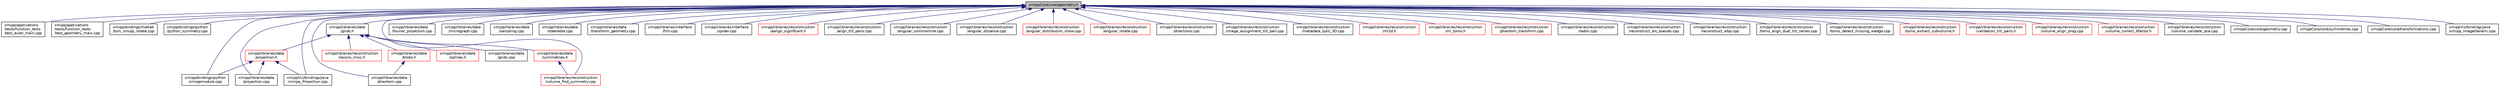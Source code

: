 digraph "xmippCore/core/geometry.h"
{
  edge [fontname="Helvetica",fontsize="10",labelfontname="Helvetica",labelfontsize="10"];
  node [fontname="Helvetica",fontsize="10",shape=record];
  Node24 [label="xmippCore/core/geometry.h",height=0.2,width=0.4,color="black", fillcolor="grey75", style="filled", fontcolor="black"];
  Node24 -> Node25 [dir="back",color="midnightblue",fontsize="10",style="solid",fontname="Helvetica"];
  Node25 [label="xmipp/applications\l/tests/function_tests\l/test_euler_main.cpp",height=0.2,width=0.4,color="black", fillcolor="white", style="filled",URL="$test__euler__main_8cpp.html"];
  Node24 -> Node26 [dir="back",color="midnightblue",fontsize="10",style="solid",fontname="Helvetica"];
  Node26 [label="xmipp/applications\l/tests/function_tests\l/test_geometry_main.cpp",height=0.2,width=0.4,color="black", fillcolor="white", style="filled",URL="$test__geometry__main_8cpp.html"];
  Node24 -> Node27 [dir="back",color="midnightblue",fontsize="10",style="solid",fontname="Helvetica"];
  Node27 [label="xmipp/bindings/matlab\l/tom_xmipp_rotate.cpp",height=0.2,width=0.4,color="black", fillcolor="white", style="filled",URL="$tom__xmipp__rotate_8cpp.html"];
  Node24 -> Node28 [dir="back",color="midnightblue",fontsize="10",style="solid",fontname="Helvetica"];
  Node28 [label="xmipp/bindings/python\l/python_symmetry.cpp",height=0.2,width=0.4,color="black", fillcolor="white", style="filled",URL="$python__symmetry_8cpp.html"];
  Node24 -> Node29 [dir="back",color="midnightblue",fontsize="10",style="solid",fontname="Helvetica"];
  Node29 [label="xmipp/bindings/python\l/xmippmodule.cpp",height=0.2,width=0.4,color="black", fillcolor="white", style="filled",URL="$xmippmodule_8cpp.html"];
  Node24 -> Node30 [dir="back",color="midnightblue",fontsize="10",style="solid",fontname="Helvetica"];
  Node30 [label="xmipp/libraries/data\l/grids.h",height=0.2,width=0.4,color="black", fillcolor="white", style="filled",URL="$grids_8h.html"];
  Node30 -> Node31 [dir="back",color="midnightblue",fontsize="10",style="solid",fontname="Helvetica"];
  Node31 [label="xmipp/libraries/data\l/blobs.h",height=0.2,width=0.4,color="red", fillcolor="white", style="filled",URL="$blobs_8h.html"];
  Node31 -> Node191 [dir="back",color="midnightblue",fontsize="10",style="solid",fontname="Helvetica"];
  Node191 [label="xmipp/libraries/data\l/phantom.cpp",height=0.2,width=0.4,color="black", fillcolor="white", style="filled",URL="$phantom_8cpp.html"];
  Node30 -> Node235 [dir="back",color="midnightblue",fontsize="10",style="solid",fontname="Helvetica"];
  Node235 [label="xmipp/libraries/data\l/splines.h",height=0.2,width=0.4,color="red", fillcolor="white", style="filled",URL="$splines_8h.html"];
  Node30 -> Node237 [dir="back",color="midnightblue",fontsize="10",style="solid",fontname="Helvetica"];
  Node237 [label="xmipp/libraries/data\l/grids.cpp",height=0.2,width=0.4,color="black", fillcolor="white", style="filled",URL="$grids_8cpp.html"];
  Node30 -> Node238 [dir="back",color="midnightblue",fontsize="10",style="solid",fontname="Helvetica"];
  Node238 [label="xmipp/libraries/data\l/projection.h",height=0.2,width=0.4,color="red", fillcolor="white", style="filled",URL="$projection_8h.html"];
  Node238 -> Node29 [dir="back",color="midnightblue",fontsize="10",style="solid",fontname="Helvetica"];
  Node238 -> Node34 [dir="back",color="midnightblue",fontsize="10",style="solid",fontname="Helvetica"];
  Node34 [label="xmipp/libraries/data\l/projection.cpp",height=0.2,width=0.4,color="black", fillcolor="white", style="filled",URL="$projection_8cpp.html"];
  Node238 -> Node271 [dir="back",color="midnightblue",fontsize="10",style="solid",fontname="Helvetica"];
  Node271 [label="xmippViz/bindings/java\l/xmipp_Projection.cpp",height=0.2,width=0.4,color="black", fillcolor="white", style="filled",URL="$xmipp__Projection_8cpp.html"];
  Node30 -> Node272 [dir="back",color="midnightblue",fontsize="10",style="solid",fontname="Helvetica"];
  Node272 [label="xmipp/libraries/data\l/symmetries.h",height=0.2,width=0.4,color="red", fillcolor="white", style="filled",URL="$libraries_2data_2symmetries_8h.html"];
  Node272 -> Node175 [dir="back",color="midnightblue",fontsize="10",style="solid",fontname="Helvetica"];
  Node175 [label="xmipp/libraries/reconstruction\l/volume_find_symmetry.cpp",height=0.2,width=0.4,color="red", fillcolor="white", style="filled",URL="$volume__find__symmetry_8cpp.html"];
  Node30 -> Node274 [dir="back",color="midnightblue",fontsize="10",style="solid",fontname="Helvetica"];
  Node274 [label="xmipp/libraries/reconstruction\l/recons_misc.h",height=0.2,width=0.4,color="red", fillcolor="white", style="filled",URL="$recons__misc_8h.html"];
  Node24 -> Node275 [dir="back",color="midnightblue",fontsize="10",style="solid",fontname="Helvetica"];
  Node275 [label="xmipp/libraries/data\l/fourier_projection.cpp",height=0.2,width=0.4,color="black", fillcolor="white", style="filled",URL="$fourier__projection_8cpp.html"];
  Node24 -> Node61 [dir="back",color="midnightblue",fontsize="10",style="solid",fontname="Helvetica"];
  Node61 [label="xmipp/libraries/data\l/micrograph.cpp",height=0.2,width=0.4,color="black", fillcolor="white", style="filled",URL="$micrograph_8cpp.html"];
  Node24 -> Node191 [dir="back",color="midnightblue",fontsize="10",style="solid",fontname="Helvetica"];
  Node24 -> Node34 [dir="back",color="midnightblue",fontsize="10",style="solid",fontname="Helvetica"];
  Node24 -> Node276 [dir="back",color="midnightblue",fontsize="10",style="solid",fontname="Helvetica"];
  Node276 [label="xmipp/libraries/data\l/sampling.cpp",height=0.2,width=0.4,color="black", fillcolor="white", style="filled",URL="$sampling_8cpp.html"];
  Node24 -> Node277 [dir="back",color="midnightblue",fontsize="10",style="solid",fontname="Helvetica"];
  Node277 [label="xmipp/libraries/data\l/steerable.cpp",height=0.2,width=0.4,color="black", fillcolor="white", style="filled",URL="$steerable_8cpp.html"];
  Node24 -> Node278 [dir="back",color="midnightblue",fontsize="10",style="solid",fontname="Helvetica"];
  Node278 [label="xmipp/libraries/data\l/transform_geometry.cpp",height=0.2,width=0.4,color="black", fillcolor="white", style="filled",URL="$transform__geometry_8cpp.html"];
  Node24 -> Node279 [dir="back",color="midnightblue",fontsize="10",style="solid",fontname="Helvetica"];
  Node279 [label="xmipp/libraries/interface\l/frm.cpp",height=0.2,width=0.4,color="black", fillcolor="white", style="filled",URL="$libraries_2interface_2frm_8cpp.html"];
  Node24 -> Node280 [dir="back",color="midnightblue",fontsize="10",style="solid",fontname="Helvetica"];
  Node280 [label="xmipp/libraries/interface\l/spider.cpp",height=0.2,width=0.4,color="black", fillcolor="white", style="filled",URL="$spider_8cpp.html"];
  Node24 -> Node281 [dir="back",color="midnightblue",fontsize="10",style="solid",fontname="Helvetica"];
  Node281 [label="xmipp/libraries/reconstruction\l/aalign_significant.h",height=0.2,width=0.4,color="red", fillcolor="white", style="filled",URL="$aalign__significant_8h.html"];
  Node24 -> Node286 [dir="back",color="midnightblue",fontsize="10",style="solid",fontname="Helvetica"];
  Node286 [label="xmipp/libraries/reconstruction\l/align_tilt_pairs.cpp",height=0.2,width=0.4,color="black", fillcolor="white", style="filled",URL="$align__tilt__pairs_8cpp.html"];
  Node24 -> Node287 [dir="back",color="midnightblue",fontsize="10",style="solid",fontname="Helvetica"];
  Node287 [label="xmipp/libraries/reconstruction\l/angular_commonline.cpp",height=0.2,width=0.4,color="black", fillcolor="white", style="filled",URL="$angular__commonline_8cpp.html"];
  Node24 -> Node288 [dir="back",color="midnightblue",fontsize="10",style="solid",fontname="Helvetica"];
  Node288 [label="xmipp/libraries/reconstruction\l/angular_distance.cpp",height=0.2,width=0.4,color="black", fillcolor="white", style="filled",URL="$angular__distance_8cpp.html"];
  Node24 -> Node289 [dir="back",color="midnightblue",fontsize="10",style="solid",fontname="Helvetica"];
  Node289 [label="xmipp/libraries/reconstruction\l/angular_distribution_show.cpp",height=0.2,width=0.4,color="red", fillcolor="white", style="filled",URL="$angular__distribution__show_8cpp.html"];
  Node24 -> Node291 [dir="back",color="midnightblue",fontsize="10",style="solid",fontname="Helvetica"];
  Node291 [label="xmipp/libraries/reconstruction\l/angular_rotate.cpp",height=0.2,width=0.4,color="red", fillcolor="white", style="filled",URL="$angular__rotate_8cpp.html"];
  Node24 -> Node293 [dir="back",color="midnightblue",fontsize="10",style="solid",fontname="Helvetica"];
  Node293 [label="xmipp/libraries/reconstruction\l/directions.cpp",height=0.2,width=0.4,color="black", fillcolor="white", style="filled",URL="$directions_8cpp.html"];
  Node24 -> Node294 [dir="back",color="midnightblue",fontsize="10",style="solid",fontname="Helvetica"];
  Node294 [label="xmipp/libraries/reconstruction\l/image_assignment_tilt_pair.cpp",height=0.2,width=0.4,color="black", fillcolor="white", style="filled",URL="$image__assignment__tilt__pair_8cpp.html"];
  Node24 -> Node295 [dir="back",color="midnightblue",fontsize="10",style="solid",fontname="Helvetica"];
  Node295 [label="xmipp/libraries/reconstruction\l/metadata_split_3D.cpp",height=0.2,width=0.4,color="black", fillcolor="white", style="filled",URL="$metadata__split__3D_8cpp.html"];
  Node24 -> Node106 [dir="back",color="midnightblue",fontsize="10",style="solid",fontname="Helvetica"];
  Node106 [label="xmipp/libraries/reconstruction\l/ml2d.h",height=0.2,width=0.4,color="red", fillcolor="white", style="filled",URL="$ml2d_8h.html"];
  Node24 -> Node125 [dir="back",color="midnightblue",fontsize="10",style="solid",fontname="Helvetica"];
  Node125 [label="xmipp/libraries/reconstruction\l/ml_tomo.h",height=0.2,width=0.4,color="red", fillcolor="white", style="filled",URL="$ml__tomo_8h.html"];
  Node24 -> Node296 [dir="back",color="midnightblue",fontsize="10",style="solid",fontname="Helvetica"];
  Node296 [label="xmipp/libraries/reconstruction\l/phantom_transform.cpp",height=0.2,width=0.4,color="red", fillcolor="white", style="filled",URL="$phantom__transform_8cpp.html"];
  Node24 -> Node298 [dir="back",color="midnightblue",fontsize="10",style="solid",fontname="Helvetica"];
  Node298 [label="xmipp/libraries/reconstruction\l/radon.cpp",height=0.2,width=0.4,color="black", fillcolor="white", style="filled",URL="$radon_8cpp.html"];
  Node24 -> Node299 [dir="back",color="midnightblue",fontsize="10",style="solid",fontname="Helvetica"];
  Node299 [label="xmipp/libraries/reconstruction\l/reconstruct_art_pseudo.cpp",height=0.2,width=0.4,color="black", fillcolor="white", style="filled",URL="$reconstruct__art__pseudo_8cpp.html"];
  Node24 -> Node129 [dir="back",color="midnightblue",fontsize="10",style="solid",fontname="Helvetica"];
  Node129 [label="xmipp/libraries/reconstruction\l/reconstruct_wbp.cpp",height=0.2,width=0.4,color="black", fillcolor="white", style="filled",URL="$reconstruct__wbp_8cpp.html"];
  Node24 -> Node300 [dir="back",color="midnightblue",fontsize="10",style="solid",fontname="Helvetica"];
  Node300 [label="xmipp/libraries/reconstruction\l/tomo_align_dual_tilt_series.cpp",height=0.2,width=0.4,color="black", fillcolor="white", style="filled",URL="$tomo__align__dual__tilt__series_8cpp.html"];
  Node24 -> Node301 [dir="back",color="midnightblue",fontsize="10",style="solid",fontname="Helvetica"];
  Node301 [label="xmipp/libraries/reconstruction\l/tomo_detect_missing_wedge.cpp",height=0.2,width=0.4,color="black", fillcolor="white", style="filled",URL="$tomo__detect__missing__wedge_8cpp.html"];
  Node24 -> Node143 [dir="back",color="midnightblue",fontsize="10",style="solid",fontname="Helvetica"];
  Node143 [label="xmipp/libraries/reconstruction\l/tomo_extract_subvolume.h",height=0.2,width=0.4,color="red", fillcolor="white", style="filled",URL="$tomo__extract__subvolume_8h.html"];
  Node24 -> Node302 [dir="back",color="midnightblue",fontsize="10",style="solid",fontname="Helvetica"];
  Node302 [label="xmipp/libraries/reconstruction\l/validation_tilt_pairs.h",height=0.2,width=0.4,color="red", fillcolor="white", style="filled",URL="$validation__tilt__pairs_8h.html"];
  Node24 -> Node173 [dir="back",color="midnightblue",fontsize="10",style="solid",fontname="Helvetica"];
  Node173 [label="xmipp/libraries/reconstruction\l/volume_align_prog.cpp",height=0.2,width=0.4,color="red", fillcolor="white", style="filled",URL="$volume__align__prog_8cpp.html"];
  Node24 -> Node305 [dir="back",color="midnightblue",fontsize="10",style="solid",fontname="Helvetica"];
  Node305 [label="xmipp/libraries/reconstruction\l/volume_correct_bfactor.h",height=0.2,width=0.4,color="red", fillcolor="white", style="filled",URL="$volume__correct__bfactor_8h.html"];
  Node24 -> Node175 [dir="back",color="midnightblue",fontsize="10",style="solid",fontname="Helvetica"];
  Node24 -> Node210 [dir="back",color="midnightblue",fontsize="10",style="solid",fontname="Helvetica"];
  Node210 [label="xmipp/libraries/reconstruction\l/volume_validate_pca.cpp",height=0.2,width=0.4,color="black", fillcolor="white", style="filled",URL="$volume__validate__pca_8cpp.html"];
  Node24 -> Node308 [dir="back",color="midnightblue",fontsize="10",style="solid",fontname="Helvetica"];
  Node308 [label="xmippCore/core/geometry.cpp",height=0.2,width=0.4,color="black", fillcolor="white", style="filled",URL="$geometry_8cpp.html"];
  Node24 -> Node309 [dir="back",color="midnightblue",fontsize="10",style="solid",fontname="Helvetica"];
  Node309 [label="xmippCore/core/symmetries.cpp",height=0.2,width=0.4,color="black", fillcolor="white", style="filled",URL="$ore_2core_2symmetries_8cpp.html"];
  Node24 -> Node310 [dir="back",color="midnightblue",fontsize="10",style="solid",fontname="Helvetica"];
  Node310 [label="xmippCore/core/transformations.cpp",height=0.2,width=0.4,color="black", fillcolor="white", style="filled",URL="$transformations_8cpp.html"];
  Node24 -> Node311 [dir="back",color="midnightblue",fontsize="10",style="solid",fontname="Helvetica"];
  Node311 [label="xmippViz/bindings/java\l/xmipp_ImageGeneric.cpp",height=0.2,width=0.4,color="black", fillcolor="white", style="filled",URL="$xmipp__ImageGeneric_8cpp.html"];
  Node24 -> Node271 [dir="back",color="midnightblue",fontsize="10",style="solid",fontname="Helvetica"];
}

